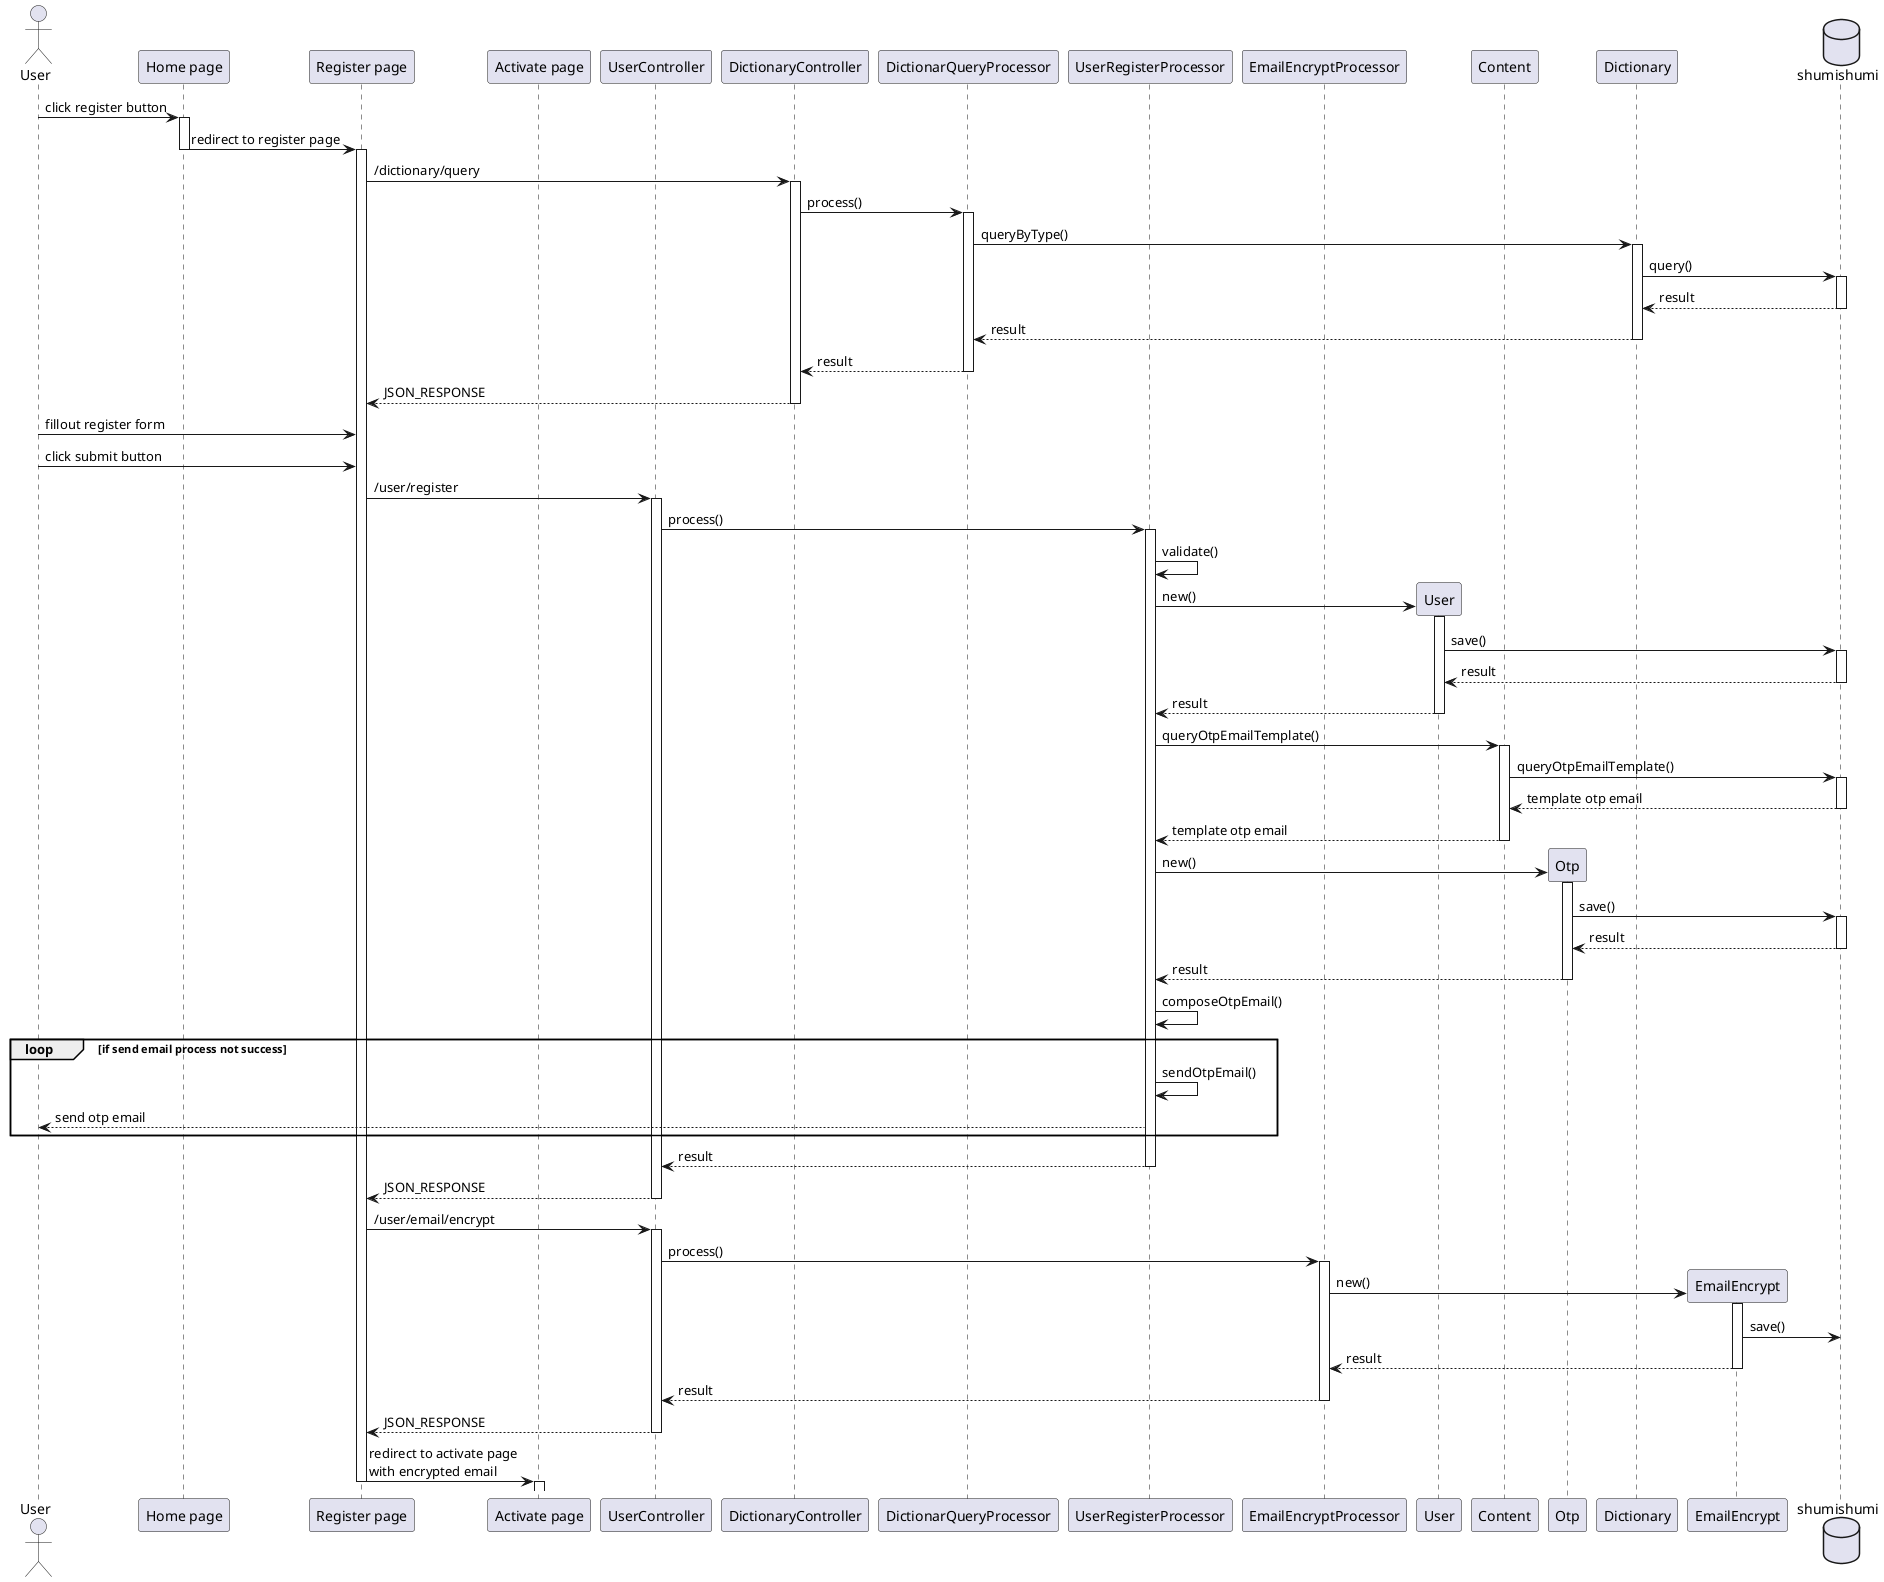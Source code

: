 @startuml register

'autonumber  1.1.1

actor User as u

' Box "front end"
participant "Home page" as home
participant "Register page" as register
participant "Activate page" as active
' end box

' Box "back end"
participant UserController as userc
participant DictionaryController as dicc

participant DictionarQueryProcessor as dicproc

participant UserRegisterProcessor as processor
participant EmailEncryptProcessor as emailencrypt

participant User as um
participant Content as cm
participant Otp as om

participant Dictionary as dm

participant EmailEncrypt as eem
' end box

database shumishumi as db

u -> home++: click register button
home -> register--++ : redirect to register page

register -> dicc++ : /dictionary/query
dicc -> dicproc++ : process()
dicproc -> dm++ : queryByType()
dm -> db++ : query()
return result
return result
return result

return JSON_RESPONSE

'autonumber inc a
u -> register : fillout register form
'autonumber inc a
u -> register : click submit button

register -> userc++ : /user/register
userc -> processor++ : process()
processor -> processor : validate()
create um
processor -> um++ : new()
um -> db++ : save()
return result
return result

processor -> cm++ : queryOtpEmailTemplate()
cm -> db++ : queryOtpEmailTemplate()
return template otp email
return template otp email

create om
processor -> om++ : new()
om -> db++ : save()
return result
return result

processor -> processor : composeOtpEmail()

loop if send email process not success
processor -> processor : sendOtpEmail()
processor --> u : send otp email
end

return result
return JSON_RESPONSE

register -> userc++ : /user/email/encrypt
userc -> emailencrypt++ : process()

create eem
emailencrypt -> eem++ : new()
eem -> db : save()
return result
return result

return JSON_RESPONSE

register -> active--++ : redirect to activate page\nwith encrypted email

@enduml
